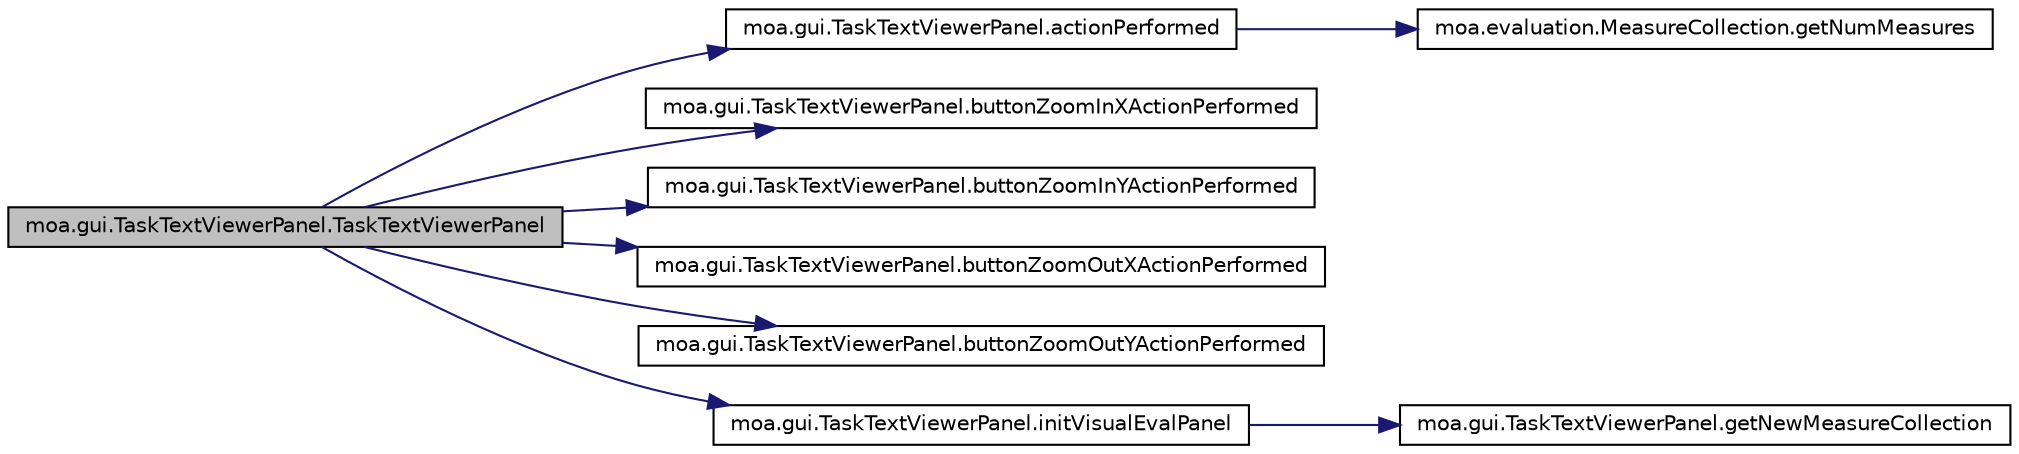 digraph G
{
  edge [fontname="Helvetica",fontsize="10",labelfontname="Helvetica",labelfontsize="10"];
  node [fontname="Helvetica",fontsize="10",shape=record];
  rankdir=LR;
  Node1 [label="moa.gui.TaskTextViewerPanel.TaskTextViewerPanel",height=0.2,width=0.4,color="black", fillcolor="grey75", style="filled" fontcolor="black"];
  Node1 -> Node2 [color="midnightblue",fontsize="10",style="solid",fontname="Helvetica"];
  Node2 [label="moa.gui.TaskTextViewerPanel.actionPerformed",height=0.2,width=0.4,color="black", fillcolor="white", style="filled",URL="$classmoa_1_1gui_1_1TaskTextViewerPanel.html#a6bc679130ff0079e4678313719f314db"];
  Node2 -> Node3 [color="midnightblue",fontsize="10",style="solid",fontname="Helvetica"];
  Node3 [label="moa.evaluation.MeasureCollection.getNumMeasures",height=0.2,width=0.4,color="black", fillcolor="white", style="filled",URL="$classmoa_1_1evaluation_1_1MeasureCollection.html#aa21276cf4ecc9b8fd091d282975157ea"];
  Node1 -> Node4 [color="midnightblue",fontsize="10",style="solid",fontname="Helvetica"];
  Node4 [label="moa.gui.TaskTextViewerPanel.buttonZoomInXActionPerformed",height=0.2,width=0.4,color="black", fillcolor="white", style="filled",URL="$classmoa_1_1gui_1_1TaskTextViewerPanel.html#ad25af3a343f71d2037cdaa27717ce6cc"];
  Node1 -> Node5 [color="midnightblue",fontsize="10",style="solid",fontname="Helvetica"];
  Node5 [label="moa.gui.TaskTextViewerPanel.buttonZoomInYActionPerformed",height=0.2,width=0.4,color="black", fillcolor="white", style="filled",URL="$classmoa_1_1gui_1_1TaskTextViewerPanel.html#a74fde2d689f97ef829c5cfe234f1ae16"];
  Node1 -> Node6 [color="midnightblue",fontsize="10",style="solid",fontname="Helvetica"];
  Node6 [label="moa.gui.TaskTextViewerPanel.buttonZoomOutXActionPerformed",height=0.2,width=0.4,color="black", fillcolor="white", style="filled",URL="$classmoa_1_1gui_1_1TaskTextViewerPanel.html#a6e4758cd3a0e7c5b6e369ba5b63ae6cd"];
  Node1 -> Node7 [color="midnightblue",fontsize="10",style="solid",fontname="Helvetica"];
  Node7 [label="moa.gui.TaskTextViewerPanel.buttonZoomOutYActionPerformed",height=0.2,width=0.4,color="black", fillcolor="white", style="filled",URL="$classmoa_1_1gui_1_1TaskTextViewerPanel.html#a9982eee9782d86469966d3ca429735c7"];
  Node1 -> Node8 [color="midnightblue",fontsize="10",style="solid",fontname="Helvetica"];
  Node8 [label="moa.gui.TaskTextViewerPanel.initVisualEvalPanel",height=0.2,width=0.4,color="black", fillcolor="white", style="filled",URL="$classmoa_1_1gui_1_1TaskTextViewerPanel.html#a950b73caeb71c31e828547bba1dd22e8"];
  Node8 -> Node9 [color="midnightblue",fontsize="10",style="solid",fontname="Helvetica"];
  Node9 [label="moa.gui.TaskTextViewerPanel.getNewMeasureCollection",height=0.2,width=0.4,color="black", fillcolor="white", style="filled",URL="$classmoa_1_1gui_1_1TaskTextViewerPanel.html#ae11493bdbd1de595e9890826665e00e4"];
}
